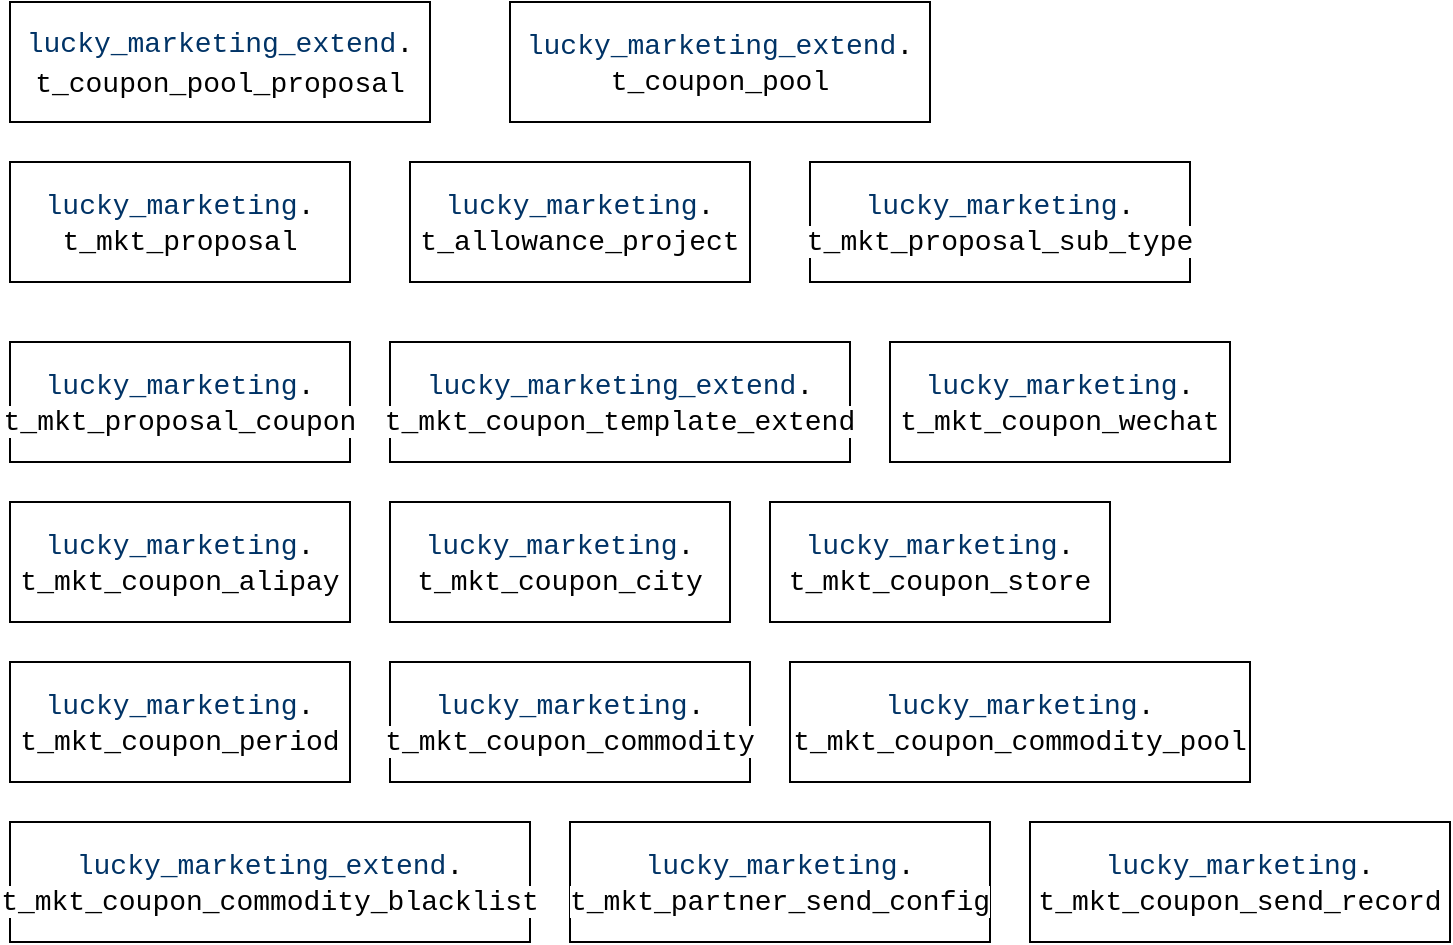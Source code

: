 <mxfile version="24.4.14" type="github">
  <diagram id="C5RBs43oDa-KdzZeNtuy" name="数据库">
    <mxGraphModel dx="2117" dy="522" grid="1" gridSize="10" guides="1" tooltips="1" connect="1" arrows="1" fold="1" page="1" pageScale="1" pageWidth="827" pageHeight="1169" math="0" shadow="0">
      <root>
        <mxCell id="WIyWlLk6GJQsqaUBKTNV-0" />
        <mxCell id="WIyWlLk6GJQsqaUBKTNV-1" parent="WIyWlLk6GJQsqaUBKTNV-0" />
        <mxCell id="ziHvxphegY-7aYO601hB-0" value="&lt;code style=&quot;font-family: Consolas, &amp;quot;Bitstream Vera Sans Mono&amp;quot;, &amp;quot;Courier New&amp;quot;, Courier, monospace; border-radius: 0px; background: none rgb(255, 255, 255); border: 0px; inset: auto; float: none; height: auto; line-height: 20px; margin: 0px; outline: 0px; overflow: visible; padding: 0px; position: static; text-align: left; vertical-align: baseline; width: auto; box-sizing: content-box; font-size: 14px; min-height: inherit; text-wrap: nowrap; color: rgb(0, 51, 102) !important;&quot; class=&quot;java string&quot;&gt;lucky_marketing_extend&lt;/code&gt;&lt;code style=&quot;font-family: Consolas, &amp;quot;Bitstream Vera Sans Mono&amp;quot;, &amp;quot;Courier New&amp;quot;, Courier, monospace; border-radius: 0px; background: none rgb(255, 255, 255); border: 0px; inset: auto; float: none; height: auto; line-height: 20px; margin: 0px; outline: 0px; overflow: visible; padding: 0px; position: static; text-align: left; vertical-align: baseline; width: auto; box-sizing: content-box; font-size: 14px; min-height: inherit; text-wrap: nowrap;&quot; class=&quot;java plain&quot;&gt;.&lt;/code&gt;&lt;div&gt;&lt;code style=&quot;font-family: Consolas, &amp;quot;Bitstream Vera Sans Mono&amp;quot;, &amp;quot;Courier New&amp;quot;, Courier, monospace; border-radius: 0px; background: none rgb(255, 255, 255); border: 0px; inset: auto; float: none; height: auto; line-height: 20px; margin: 0px; outline: 0px; overflow: visible; padding: 0px; position: static; text-align: left; vertical-align: baseline; width: auto; box-sizing: content-box; font-size: 14px; min-height: inherit; text-wrap: nowrap;&quot; class=&quot;java plain&quot;&gt;t_coupon_pool_proposal&lt;/code&gt;&lt;/div&gt;" style="rounded=0;whiteSpace=wrap;html=1;" vertex="1" parent="WIyWlLk6GJQsqaUBKTNV-1">
          <mxGeometry x="-790" y="30" width="210" height="60" as="geometry" />
        </mxCell>
        <mxCell id="ziHvxphegY-7aYO601hB-1" value="&lt;code style=&quot;font-family: Consolas, &amp;quot;Bitstream Vera Sans Mono&amp;quot;, &amp;quot;Courier New&amp;quot;, Courier, monospace; border-radius: 0px; background: none rgb(255, 255, 255); border: 0px; inset: auto; float: none; height: auto; line-height: 20px; margin: 0px; outline: 0px; overflow: visible; padding: 0px; position: static; text-align: left; vertical-align: baseline; width: auto; box-sizing: content-box; font-size: 14px; min-height: inherit; text-wrap: nowrap; color: rgb(0, 51, 102) !important;&quot; class=&quot;java string&quot;&gt;lucky_marketing_extend&lt;/code&gt;&lt;code style=&quot;font-family: Consolas, &amp;quot;Bitstream Vera Sans Mono&amp;quot;, &amp;quot;Courier New&amp;quot;, Courier, monospace; border-radius: 0px; background: none rgb(255, 255, 255); border: 0px; inset: auto; float: none; height: auto; line-height: 20px; margin: 0px; outline: 0px; overflow: visible; padding: 0px; position: static; text-align: left; vertical-align: baseline; width: auto; box-sizing: content-box; font-size: 14px; min-height: inherit; text-wrap: nowrap;&quot; class=&quot;java plain&quot;&gt;.&lt;/code&gt;&lt;div&gt;&lt;span style=&quot;font-family: Consolas, &amp;quot;Bitstream Vera Sans Mono&amp;quot;, &amp;quot;Courier New&amp;quot;, Courier, monospace; font-size: 14px; text-align: left; text-wrap: nowrap; background-color: rgb(255, 255, 255);&quot;&gt;t_coupon_pool&lt;/span&gt;&lt;br&gt;&lt;/div&gt;" style="rounded=0;whiteSpace=wrap;html=1;" vertex="1" parent="WIyWlLk6GJQsqaUBKTNV-1">
          <mxGeometry x="-540" y="30" width="210" height="60" as="geometry" />
        </mxCell>
        <mxCell id="ziHvxphegY-7aYO601hB-2" value="&lt;code style=&quot;font-family: Consolas, &amp;quot;Bitstream Vera Sans Mono&amp;quot;, &amp;quot;Courier New&amp;quot;, Courier, monospace; border-radius: 0px; background: none rgb(255, 255, 255); border: 0px; inset: auto; float: none; height: auto; line-height: 20px; margin: 0px; outline: 0px; overflow: visible; padding: 0px; position: static; text-align: left; vertical-align: baseline; width: auto; box-sizing: content-box; font-size: 14px; min-height: inherit; text-wrap: nowrap; color: rgb(0, 51, 102) !important;&quot; class=&quot;java string&quot;&gt;lucky_marketing&lt;/code&gt;&lt;code style=&quot;font-family: Consolas, &amp;quot;Bitstream Vera Sans Mono&amp;quot;, &amp;quot;Courier New&amp;quot;, Courier, monospace; border-radius: 0px; background: none rgb(255, 255, 255); border: 0px; inset: auto; float: none; height: auto; line-height: 20px; margin: 0px; outline: 0px; overflow: visible; padding: 0px; position: static; text-align: left; vertical-align: baseline; width: auto; box-sizing: content-box; font-size: 14px; min-height: inherit; text-wrap: nowrap;&quot; class=&quot;java plain&quot;&gt;.&lt;/code&gt;&lt;div&gt;&lt;span style=&quot;font-family: Consolas, &amp;quot;Bitstream Vera Sans Mono&amp;quot;, &amp;quot;Courier New&amp;quot;, Courier, monospace; font-size: 14px; text-align: left; text-wrap: nowrap; background-color: rgb(255, 255, 255);&quot;&gt;t_mkt_proposal&lt;/span&gt;&lt;br&gt;&lt;/div&gt;" style="rounded=0;whiteSpace=wrap;html=1;" vertex="1" parent="WIyWlLk6GJQsqaUBKTNV-1">
          <mxGeometry x="-790" y="110" width="170" height="60" as="geometry" />
        </mxCell>
        <mxCell id="ziHvxphegY-7aYO601hB-3" value="&lt;code style=&quot;font-family: Consolas, &amp;quot;Bitstream Vera Sans Mono&amp;quot;, &amp;quot;Courier New&amp;quot;, Courier, monospace; border-radius: 0px; background: none rgb(255, 255, 255); border: 0px; inset: auto; float: none; height: auto; line-height: 20px; margin: 0px; outline: 0px; overflow: visible; padding: 0px; position: static; text-align: left; vertical-align: baseline; width: auto; box-sizing: content-box; font-size: 14px; min-height: inherit; text-wrap: nowrap; color: rgb(0, 51, 102) !important;&quot; class=&quot;java string&quot;&gt;lucky_marketing&lt;/code&gt;&lt;code style=&quot;font-family: Consolas, &amp;quot;Bitstream Vera Sans Mono&amp;quot;, &amp;quot;Courier New&amp;quot;, Courier, monospace; border-radius: 0px; background: none rgb(255, 255, 255); border: 0px; inset: auto; float: none; height: auto; line-height: 20px; margin: 0px; outline: 0px; overflow: visible; padding: 0px; position: static; text-align: left; vertical-align: baseline; width: auto; box-sizing: content-box; font-size: 14px; min-height: inherit; text-wrap: nowrap;&quot; class=&quot;java plain&quot;&gt;.&lt;/code&gt;&lt;div&gt;&lt;span style=&quot;font-family: Consolas, &amp;quot;Bitstream Vera Sans Mono&amp;quot;, &amp;quot;Courier New&amp;quot;, Courier, monospace; font-size: 14px; text-align: left; text-wrap: nowrap; background-color: rgb(255, 255, 255);&quot;&gt;t_allowance_project&lt;/span&gt;&lt;br&gt;&lt;/div&gt;" style="rounded=0;whiteSpace=wrap;html=1;" vertex="1" parent="WIyWlLk6GJQsqaUBKTNV-1">
          <mxGeometry x="-590" y="110" width="170" height="60" as="geometry" />
        </mxCell>
        <mxCell id="ziHvxphegY-7aYO601hB-4" value="&lt;code style=&quot;font-family: Consolas, &amp;quot;Bitstream Vera Sans Mono&amp;quot;, &amp;quot;Courier New&amp;quot;, Courier, monospace; border-radius: 0px; background: none rgb(255, 255, 255); border: 0px; inset: auto; float: none; height: auto; line-height: 20px; margin: 0px; outline: 0px; overflow: visible; padding: 0px; position: static; text-align: left; vertical-align: baseline; width: auto; box-sizing: content-box; font-size: 14px; min-height: inherit; text-wrap: nowrap; color: rgb(0, 51, 102) !important;&quot; class=&quot;java string&quot;&gt;lucky_marketing&lt;/code&gt;&lt;code style=&quot;font-family: Consolas, &amp;quot;Bitstream Vera Sans Mono&amp;quot;, &amp;quot;Courier New&amp;quot;, Courier, monospace; border-radius: 0px; background: none rgb(255, 255, 255); border: 0px; inset: auto; float: none; height: auto; line-height: 20px; margin: 0px; outline: 0px; overflow: visible; padding: 0px; position: static; text-align: left; vertical-align: baseline; width: auto; box-sizing: content-box; font-size: 14px; min-height: inherit; text-wrap: nowrap;&quot; class=&quot;java plain&quot;&gt;.&lt;/code&gt;&lt;div&gt;&lt;span style=&quot;font-family: Consolas, &amp;quot;Bitstream Vera Sans Mono&amp;quot;, &amp;quot;Courier New&amp;quot;, Courier, monospace; font-size: 14px; text-align: left; text-wrap: nowrap; background-color: rgb(255, 255, 255);&quot;&gt;t_mkt_proposal_sub_type&lt;/span&gt;&lt;br&gt;&lt;/div&gt;" style="rounded=0;whiteSpace=wrap;html=1;" vertex="1" parent="WIyWlLk6GJQsqaUBKTNV-1">
          <mxGeometry x="-390" y="110" width="190" height="60" as="geometry" />
        </mxCell>
        <mxCell id="ziHvxphegY-7aYO601hB-5" value="&lt;code style=&quot;font-family: Consolas, &amp;quot;Bitstream Vera Sans Mono&amp;quot;, &amp;quot;Courier New&amp;quot;, Courier, monospace; border-radius: 0px; background: none rgb(255, 255, 255); border: 0px; inset: auto; float: none; height: auto; line-height: 20px; margin: 0px; outline: 0px; overflow: visible; padding: 0px; position: static; text-align: left; vertical-align: baseline; width: auto; box-sizing: content-box; font-size: 14px; min-height: inherit; text-wrap: nowrap; color: rgb(0, 51, 102) !important;&quot; class=&quot;java string&quot;&gt;lucky_marketing&lt;/code&gt;&lt;code style=&quot;font-family: Consolas, &amp;quot;Bitstream Vera Sans Mono&amp;quot;, &amp;quot;Courier New&amp;quot;, Courier, monospace; border-radius: 0px; background: none rgb(255, 255, 255); border: 0px; inset: auto; float: none; height: auto; line-height: 20px; margin: 0px; outline: 0px; overflow: visible; padding: 0px; position: static; text-align: left; vertical-align: baseline; width: auto; box-sizing: content-box; font-size: 14px; min-height: inherit; text-wrap: nowrap;&quot; class=&quot;java plain&quot;&gt;.&lt;/code&gt;&lt;div&gt;&lt;span style=&quot;font-family: Consolas, &amp;quot;Bitstream Vera Sans Mono&amp;quot;, &amp;quot;Courier New&amp;quot;, Courier, monospace; font-size: 14px; text-align: left; text-wrap: nowrap; background-color: rgb(255, 255, 255);&quot;&gt;t_mkt_proposal_coupon&lt;/span&gt;&lt;br&gt;&lt;/div&gt;" style="rounded=0;whiteSpace=wrap;html=1;" vertex="1" parent="WIyWlLk6GJQsqaUBKTNV-1">
          <mxGeometry x="-790" y="200" width="170" height="60" as="geometry" />
        </mxCell>
        <mxCell id="ziHvxphegY-7aYO601hB-6" value="&lt;code style=&quot;font-family: Consolas, &amp;quot;Bitstream Vera Sans Mono&amp;quot;, &amp;quot;Courier New&amp;quot;, Courier, monospace; border-radius: 0px; background: none rgb(255, 255, 255); border: 0px; inset: auto; float: none; height: auto; line-height: 20px; margin: 0px; outline: 0px; overflow: visible; padding: 0px; position: static; text-align: left; vertical-align: baseline; width: auto; box-sizing: content-box; font-size: 14px; min-height: inherit; text-wrap: nowrap; color: rgb(0, 51, 102) !important;&quot; class=&quot;java string&quot;&gt;lucky_marketing_extend&lt;/code&gt;&lt;code style=&quot;font-family: Consolas, &amp;quot;Bitstream Vera Sans Mono&amp;quot;, &amp;quot;Courier New&amp;quot;, Courier, monospace; border-radius: 0px; background: none rgb(255, 255, 255); border: 0px; inset: auto; float: none; height: auto; line-height: 20px; margin: 0px; outline: 0px; overflow: visible; padding: 0px; position: static; text-align: left; vertical-align: baseline; width: auto; box-sizing: content-box; font-size: 14px; min-height: inherit; text-wrap: nowrap;&quot; class=&quot;java plain&quot;&gt;.&lt;/code&gt;&lt;div&gt;&lt;span style=&quot;font-family: Consolas, &amp;quot;Bitstream Vera Sans Mono&amp;quot;, &amp;quot;Courier New&amp;quot;, Courier, monospace; font-size: 14px; text-align: left; text-wrap: nowrap; background-color: rgb(255, 255, 255);&quot;&gt;t_mkt_coupon_template_extend&lt;/span&gt;&lt;br&gt;&lt;/div&gt;" style="rounded=0;whiteSpace=wrap;html=1;" vertex="1" parent="WIyWlLk6GJQsqaUBKTNV-1">
          <mxGeometry x="-600" y="200" width="230" height="60" as="geometry" />
        </mxCell>
        <mxCell id="ziHvxphegY-7aYO601hB-7" value="&lt;code style=&quot;font-family: Consolas, &amp;quot;Bitstream Vera Sans Mono&amp;quot;, &amp;quot;Courier New&amp;quot;, Courier, monospace; border-radius: 0px; background: none rgb(255, 255, 255); border: 0px; inset: auto; float: none; height: auto; line-height: 20px; margin: 0px; outline: 0px; overflow: visible; padding: 0px; position: static; text-align: left; vertical-align: baseline; width: auto; box-sizing: content-box; font-size: 14px; min-height: inherit; text-wrap: nowrap; color: rgb(0, 51, 102) !important;&quot; class=&quot;java string&quot;&gt;lucky_marketing&lt;/code&gt;&lt;code style=&quot;font-family: Consolas, &amp;quot;Bitstream Vera Sans Mono&amp;quot;, &amp;quot;Courier New&amp;quot;, Courier, monospace; border-radius: 0px; background: none rgb(255, 255, 255); border: 0px; inset: auto; float: none; height: auto; line-height: 20px; margin: 0px; outline: 0px; overflow: visible; padding: 0px; position: static; text-align: left; vertical-align: baseline; width: auto; box-sizing: content-box; font-size: 14px; min-height: inherit; text-wrap: nowrap;&quot; class=&quot;java plain&quot;&gt;.&lt;/code&gt;&lt;div&gt;&lt;span style=&quot;font-family: Consolas, &amp;quot;Bitstream Vera Sans Mono&amp;quot;, &amp;quot;Courier New&amp;quot;, Courier, monospace; font-size: 14px; text-align: left; text-wrap: nowrap; background-color: rgb(255, 255, 255);&quot;&gt;t_mkt_coupon_wechat&lt;/span&gt;&lt;br&gt;&lt;/div&gt;" style="rounded=0;whiteSpace=wrap;html=1;" vertex="1" parent="WIyWlLk6GJQsqaUBKTNV-1">
          <mxGeometry x="-350" y="200" width="170" height="60" as="geometry" />
        </mxCell>
        <mxCell id="ziHvxphegY-7aYO601hB-8" value="&lt;code style=&quot;font-family: Consolas, &amp;quot;Bitstream Vera Sans Mono&amp;quot;, &amp;quot;Courier New&amp;quot;, Courier, monospace; border-radius: 0px; background: none rgb(255, 255, 255); border: 0px; inset: auto; float: none; height: auto; line-height: 20px; margin: 0px; outline: 0px; overflow: visible; padding: 0px; position: static; text-align: left; vertical-align: baseline; width: auto; box-sizing: content-box; font-size: 14px; min-height: inherit; text-wrap: nowrap; color: rgb(0, 51, 102) !important;&quot; class=&quot;java string&quot;&gt;lucky_marketing&lt;/code&gt;&lt;code style=&quot;font-family: Consolas, &amp;quot;Bitstream Vera Sans Mono&amp;quot;, &amp;quot;Courier New&amp;quot;, Courier, monospace; border-radius: 0px; background: none rgb(255, 255, 255); border: 0px; inset: auto; float: none; height: auto; line-height: 20px; margin: 0px; outline: 0px; overflow: visible; padding: 0px; position: static; text-align: left; vertical-align: baseline; width: auto; box-sizing: content-box; font-size: 14px; min-height: inherit; text-wrap: nowrap;&quot; class=&quot;java plain&quot;&gt;.&lt;/code&gt;&lt;div&gt;&lt;span style=&quot;font-family: Consolas, &amp;quot;Bitstream Vera Sans Mono&amp;quot;, &amp;quot;Courier New&amp;quot;, Courier, monospace; font-size: 14px; text-align: left; text-wrap: nowrap; background-color: rgb(255, 255, 255);&quot;&gt;t_mkt_coupon_alipay&lt;/span&gt;&lt;br&gt;&lt;/div&gt;" style="rounded=0;whiteSpace=wrap;html=1;" vertex="1" parent="WIyWlLk6GJQsqaUBKTNV-1">
          <mxGeometry x="-790" y="280" width="170" height="60" as="geometry" />
        </mxCell>
        <mxCell id="ziHvxphegY-7aYO601hB-9" value="&lt;code style=&quot;font-family: Consolas, &amp;quot;Bitstream Vera Sans Mono&amp;quot;, &amp;quot;Courier New&amp;quot;, Courier, monospace; border-radius: 0px; background: none rgb(255, 255, 255); border: 0px; inset: auto; float: none; height: auto; line-height: 20px; margin: 0px; outline: 0px; overflow: visible; padding: 0px; position: static; text-align: left; vertical-align: baseline; width: auto; box-sizing: content-box; font-size: 14px; min-height: inherit; text-wrap: nowrap; color: rgb(0, 51, 102) !important;&quot; class=&quot;java string&quot;&gt;lucky_marketing&lt;/code&gt;&lt;code style=&quot;font-family: Consolas, &amp;quot;Bitstream Vera Sans Mono&amp;quot;, &amp;quot;Courier New&amp;quot;, Courier, monospace; border-radius: 0px; background: none rgb(255, 255, 255); border: 0px; inset: auto; float: none; height: auto; line-height: 20px; margin: 0px; outline: 0px; overflow: visible; padding: 0px; position: static; text-align: left; vertical-align: baseline; width: auto; box-sizing: content-box; font-size: 14px; min-height: inherit; text-wrap: nowrap;&quot; class=&quot;java plain&quot;&gt;.&lt;/code&gt;&lt;div&gt;&lt;span style=&quot;font-family: Consolas, &amp;quot;Bitstream Vera Sans Mono&amp;quot;, &amp;quot;Courier New&amp;quot;, Courier, monospace; font-size: 14px; text-align: left; text-wrap: nowrap; background-color: rgb(255, 255, 255);&quot;&gt;t_mkt_coupon_city&lt;/span&gt;&lt;br&gt;&lt;/div&gt;" style="rounded=0;whiteSpace=wrap;html=1;" vertex="1" parent="WIyWlLk6GJQsqaUBKTNV-1">
          <mxGeometry x="-600" y="280" width="170" height="60" as="geometry" />
        </mxCell>
        <mxCell id="ziHvxphegY-7aYO601hB-10" value="&lt;code style=&quot;font-family: Consolas, &amp;quot;Bitstream Vera Sans Mono&amp;quot;, &amp;quot;Courier New&amp;quot;, Courier, monospace; border-radius: 0px; background: none rgb(255, 255, 255); border: 0px; inset: auto; float: none; height: auto; line-height: 20px; margin: 0px; outline: 0px; overflow: visible; padding: 0px; position: static; text-align: left; vertical-align: baseline; width: auto; box-sizing: content-box; font-size: 14px; min-height: inherit; text-wrap: nowrap; color: rgb(0, 51, 102) !important;&quot; class=&quot;java string&quot;&gt;lucky_marketing&lt;/code&gt;&lt;code style=&quot;font-family: Consolas, &amp;quot;Bitstream Vera Sans Mono&amp;quot;, &amp;quot;Courier New&amp;quot;, Courier, monospace; border-radius: 0px; background: none rgb(255, 255, 255); border: 0px; inset: auto; float: none; height: auto; line-height: 20px; margin: 0px; outline: 0px; overflow: visible; padding: 0px; position: static; text-align: left; vertical-align: baseline; width: auto; box-sizing: content-box; font-size: 14px; min-height: inherit; text-wrap: nowrap;&quot; class=&quot;java plain&quot;&gt;.&lt;/code&gt;&lt;div&gt;&lt;span style=&quot;font-family: Consolas, &amp;quot;Bitstream Vera Sans Mono&amp;quot;, &amp;quot;Courier New&amp;quot;, Courier, monospace; font-size: 14px; text-align: left; text-wrap: nowrap; background-color: rgb(255, 255, 255);&quot;&gt;t_mkt_coupon_store&lt;/span&gt;&lt;br&gt;&lt;/div&gt;" style="rounded=0;whiteSpace=wrap;html=1;" vertex="1" parent="WIyWlLk6GJQsqaUBKTNV-1">
          <mxGeometry x="-410" y="280" width="170" height="60" as="geometry" />
        </mxCell>
        <mxCell id="ziHvxphegY-7aYO601hB-11" value="&lt;code style=&quot;font-family: Consolas, &amp;quot;Bitstream Vera Sans Mono&amp;quot;, &amp;quot;Courier New&amp;quot;, Courier, monospace; border-radius: 0px; background: none rgb(255, 255, 255); border: 0px; inset: auto; float: none; height: auto; line-height: 20px; margin: 0px; outline: 0px; overflow: visible; padding: 0px; position: static; text-align: left; vertical-align: baseline; width: auto; box-sizing: content-box; font-size: 14px; min-height: inherit; text-wrap: nowrap; color: rgb(0, 51, 102) !important;&quot; class=&quot;java string&quot;&gt;lucky_marketing&lt;/code&gt;&lt;code style=&quot;font-family: Consolas, &amp;quot;Bitstream Vera Sans Mono&amp;quot;, &amp;quot;Courier New&amp;quot;, Courier, monospace; border-radius: 0px; background: none rgb(255, 255, 255); border: 0px; inset: auto; float: none; height: auto; line-height: 20px; margin: 0px; outline: 0px; overflow: visible; padding: 0px; position: static; text-align: left; vertical-align: baseline; width: auto; box-sizing: content-box; font-size: 14px; min-height: inherit; text-wrap: nowrap;&quot; class=&quot;java plain&quot;&gt;.&lt;/code&gt;&lt;div&gt;&lt;span style=&quot;font-family: Consolas, &amp;quot;Bitstream Vera Sans Mono&amp;quot;, &amp;quot;Courier New&amp;quot;, Courier, monospace; font-size: 14px; text-align: left; text-wrap: nowrap; background-color: rgb(255, 255, 255);&quot;&gt;t_mkt_coupon_period&lt;/span&gt;&lt;br&gt;&lt;/div&gt;" style="rounded=0;whiteSpace=wrap;html=1;" vertex="1" parent="WIyWlLk6GJQsqaUBKTNV-1">
          <mxGeometry x="-790" y="360" width="170" height="60" as="geometry" />
        </mxCell>
        <mxCell id="ziHvxphegY-7aYO601hB-12" value="&lt;code style=&quot;font-family: Consolas, &amp;quot;Bitstream Vera Sans Mono&amp;quot;, &amp;quot;Courier New&amp;quot;, Courier, monospace; border-radius: 0px; background: none rgb(255, 255, 255); border: 0px; inset: auto; float: none; height: auto; line-height: 20px; margin: 0px; outline: 0px; overflow: visible; padding: 0px; position: static; text-align: left; vertical-align: baseline; width: auto; box-sizing: content-box; font-size: 14px; min-height: inherit; text-wrap: nowrap; color: rgb(0, 51, 102) !important;&quot; class=&quot;java string&quot;&gt;lucky_marketing&lt;/code&gt;&lt;code style=&quot;font-family: Consolas, &amp;quot;Bitstream Vera Sans Mono&amp;quot;, &amp;quot;Courier New&amp;quot;, Courier, monospace; border-radius: 0px; background: none rgb(255, 255, 255); border: 0px; inset: auto; float: none; height: auto; line-height: 20px; margin: 0px; outline: 0px; overflow: visible; padding: 0px; position: static; text-align: left; vertical-align: baseline; width: auto; box-sizing: content-box; font-size: 14px; min-height: inherit; text-wrap: nowrap;&quot; class=&quot;java plain&quot;&gt;.&lt;/code&gt;&lt;div&gt;&lt;span style=&quot;font-family: Consolas, &amp;quot;Bitstream Vera Sans Mono&amp;quot;, &amp;quot;Courier New&amp;quot;, Courier, monospace; font-size: 14px; text-align: left; text-wrap: nowrap; background-color: rgb(255, 255, 255);&quot;&gt;t_mkt_coupon_commodity&lt;/span&gt;&lt;br&gt;&lt;/div&gt;" style="rounded=0;whiteSpace=wrap;html=1;" vertex="1" parent="WIyWlLk6GJQsqaUBKTNV-1">
          <mxGeometry x="-600" y="360" width="180" height="60" as="geometry" />
        </mxCell>
        <mxCell id="ziHvxphegY-7aYO601hB-13" value="&lt;code style=&quot;font-family: Consolas, &amp;quot;Bitstream Vera Sans Mono&amp;quot;, &amp;quot;Courier New&amp;quot;, Courier, monospace; border-radius: 0px; background: none rgb(255, 255, 255); border: 0px; inset: auto; float: none; height: auto; line-height: 20px; margin: 0px; outline: 0px; overflow: visible; padding: 0px; position: static; text-align: left; vertical-align: baseline; width: auto; box-sizing: content-box; font-size: 14px; min-height: inherit; text-wrap: nowrap; color: rgb(0, 51, 102) !important;&quot; class=&quot;java string&quot;&gt;lucky_marketing&lt;/code&gt;&lt;code style=&quot;font-family: Consolas, &amp;quot;Bitstream Vera Sans Mono&amp;quot;, &amp;quot;Courier New&amp;quot;, Courier, monospace; border-radius: 0px; background: none rgb(255, 255, 255); border: 0px; inset: auto; float: none; height: auto; line-height: 20px; margin: 0px; outline: 0px; overflow: visible; padding: 0px; position: static; text-align: left; vertical-align: baseline; width: auto; box-sizing: content-box; font-size: 14px; min-height: inherit; text-wrap: nowrap;&quot; class=&quot;java plain&quot;&gt;.&lt;/code&gt;&lt;div&gt;&lt;span style=&quot;font-family: Consolas, &amp;quot;Bitstream Vera Sans Mono&amp;quot;, &amp;quot;Courier New&amp;quot;, Courier, monospace; font-size: 14px; text-align: left; text-wrap: nowrap; background-color: rgb(255, 255, 255);&quot;&gt;t_mkt_coupon_commodity_pool&lt;/span&gt;&lt;br&gt;&lt;/div&gt;" style="rounded=0;whiteSpace=wrap;html=1;" vertex="1" parent="WIyWlLk6GJQsqaUBKTNV-1">
          <mxGeometry x="-400" y="360" width="230" height="60" as="geometry" />
        </mxCell>
        <mxCell id="ziHvxphegY-7aYO601hB-14" value="&lt;code style=&quot;font-family: Consolas, &amp;quot;Bitstream Vera Sans Mono&amp;quot;, &amp;quot;Courier New&amp;quot;, Courier, monospace; border-radius: 0px; background: none rgb(255, 255, 255); border: 0px; inset: auto; float: none; height: auto; line-height: 20px; margin: 0px; outline: 0px; overflow: visible; padding: 0px; position: static; text-align: left; vertical-align: baseline; width: auto; box-sizing: content-box; font-size: 14px; min-height: inherit; text-wrap: nowrap; color: rgb(0, 51, 102) !important;&quot; class=&quot;java string&quot;&gt;lucky_marketing&lt;/code&gt;&lt;code style=&quot;font-family: Consolas, &amp;quot;Bitstream Vera Sans Mono&amp;quot;, &amp;quot;Courier New&amp;quot;, Courier, monospace; border-radius: 0px; background: none rgb(255, 255, 255); border: 0px; inset: auto; float: none; height: auto; line-height: 20px; margin: 0px; outline: 0px; overflow: visible; padding: 0px; position: static; text-align: left; vertical-align: baseline; width: auto; box-sizing: content-box; font-size: 14px; min-height: inherit; text-wrap: nowrap;&quot; class=&quot;java plain&quot;&gt;.&lt;/code&gt;&lt;div&gt;&lt;span style=&quot;font-family: Consolas, &amp;quot;Bitstream Vera Sans Mono&amp;quot;, &amp;quot;Courier New&amp;quot;, Courier, monospace; font-size: 14px; text-align: left; text-wrap: nowrap; background-color: rgb(255, 255, 255);&quot;&gt;t_mkt_partner_send_config&lt;/span&gt;&lt;br&gt;&lt;/div&gt;" style="rounded=0;whiteSpace=wrap;html=1;" vertex="1" parent="WIyWlLk6GJQsqaUBKTNV-1">
          <mxGeometry x="-510" y="440" width="210" height="60" as="geometry" />
        </mxCell>
        <mxCell id="ziHvxphegY-7aYO601hB-15" value="&lt;code style=&quot;font-family: Consolas, &amp;quot;Bitstream Vera Sans Mono&amp;quot;, &amp;quot;Courier New&amp;quot;, Courier, monospace; border-radius: 0px; background: none rgb(255, 255, 255); border: 0px; inset: auto; float: none; height: auto; line-height: 20px; margin: 0px; outline: 0px; overflow: visible; padding: 0px; position: static; text-align: left; vertical-align: baseline; width: auto; box-sizing: content-box; font-size: 14px; min-height: inherit; text-wrap: nowrap; color: rgb(0, 51, 102) !important;&quot; class=&quot;java string&quot;&gt;lucky_marketing_extend&lt;/code&gt;&lt;code style=&quot;font-family: Consolas, &amp;quot;Bitstream Vera Sans Mono&amp;quot;, &amp;quot;Courier New&amp;quot;, Courier, monospace; border-radius: 0px; background: none rgb(255, 255, 255); border: 0px; inset: auto; float: none; height: auto; line-height: 20px; margin: 0px; outline: 0px; overflow: visible; padding: 0px; position: static; text-align: left; vertical-align: baseline; width: auto; box-sizing: content-box; font-size: 14px; min-height: inherit; text-wrap: nowrap;&quot; class=&quot;java plain&quot;&gt;.&lt;/code&gt;&lt;div&gt;&lt;span style=&quot;font-family: Consolas, &amp;quot;Bitstream Vera Sans Mono&amp;quot;, &amp;quot;Courier New&amp;quot;, Courier, monospace; font-size: 14px; text-align: left; text-wrap: nowrap; background-color: rgb(255, 255, 255);&quot;&gt;t_mkt_coupon_commodity_blacklist&lt;/span&gt;&lt;br&gt;&lt;/div&gt;" style="rounded=0;whiteSpace=wrap;html=1;" vertex="1" parent="WIyWlLk6GJQsqaUBKTNV-1">
          <mxGeometry x="-790" y="440" width="260" height="60" as="geometry" />
        </mxCell>
        <mxCell id="ziHvxphegY-7aYO601hB-16" value="&lt;code style=&quot;font-family: Consolas, &amp;quot;Bitstream Vera Sans Mono&amp;quot;, &amp;quot;Courier New&amp;quot;, Courier, monospace; border-radius: 0px; background: none rgb(255, 255, 255); border: 0px; inset: auto; float: none; height: auto; line-height: 20px; margin: 0px; outline: 0px; overflow: visible; padding: 0px; position: static; text-align: left; vertical-align: baseline; width: auto; box-sizing: content-box; font-size: 14px; min-height: inherit; text-wrap: nowrap; color: rgb(0, 51, 102) !important;&quot; class=&quot;java string&quot;&gt;lucky_marketing&lt;/code&gt;&lt;code style=&quot;font-family: Consolas, &amp;quot;Bitstream Vera Sans Mono&amp;quot;, &amp;quot;Courier New&amp;quot;, Courier, monospace; border-radius: 0px; background: none rgb(255, 255, 255); border: 0px; inset: auto; float: none; height: auto; line-height: 20px; margin: 0px; outline: 0px; overflow: visible; padding: 0px; position: static; text-align: left; vertical-align: baseline; width: auto; box-sizing: content-box; font-size: 14px; min-height: inherit; text-wrap: nowrap;&quot; class=&quot;java plain&quot;&gt;.&lt;/code&gt;&lt;div&gt;&lt;span style=&quot;font-family: Consolas, &amp;quot;Bitstream Vera Sans Mono&amp;quot;, &amp;quot;Courier New&amp;quot;, Courier, monospace; font-size: 14px; text-align: left; text-wrap: nowrap; background-color: rgb(255, 255, 255);&quot;&gt;t_mkt_coupon_send_record&lt;/span&gt;&lt;br&gt;&lt;/div&gt;" style="rounded=0;whiteSpace=wrap;html=1;" vertex="1" parent="WIyWlLk6GJQsqaUBKTNV-1">
          <mxGeometry x="-280" y="440" width="210" height="60" as="geometry" />
        </mxCell>
      </root>
    </mxGraphModel>
  </diagram>
</mxfile>
